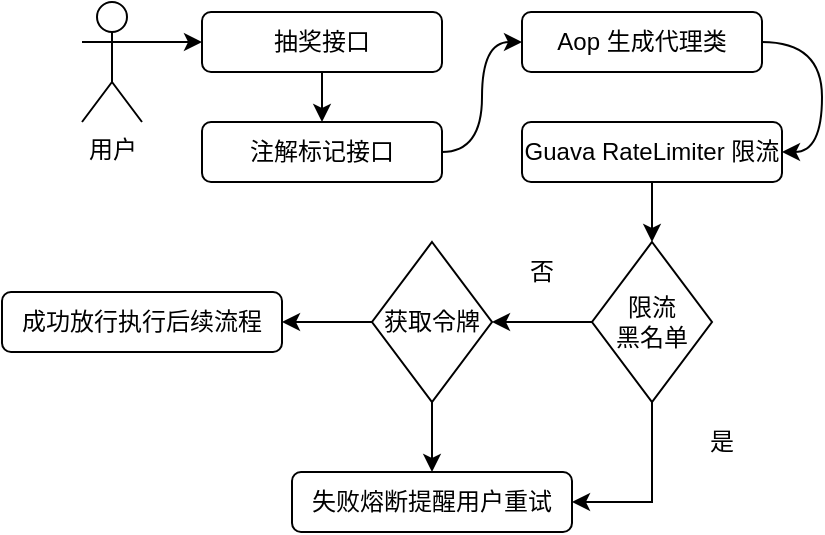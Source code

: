 <mxfile version="24.7.5" pages="2">
  <diagram name="原理" id="3HUcaHWkWq-bFsYtBxbJ">
    <mxGraphModel dx="1608" dy="544" grid="1" gridSize="10" guides="1" tooltips="1" connect="1" arrows="1" fold="1" page="1" pageScale="1" pageWidth="827" pageHeight="1169" math="0" shadow="0">
      <root>
        <mxCell id="0" />
        <mxCell id="1" parent="0" />
        <mxCell id="t8UCtQE4L3LUWUmZH09j-3" style="edgeStyle=orthogonalEdgeStyle;rounded=0;orthogonalLoop=1;jettySize=auto;html=1;exitX=1;exitY=0.333;exitDx=0;exitDy=0;exitPerimeter=0;entryX=0;entryY=0.5;entryDx=0;entryDy=0;" parent="1" source="t8UCtQE4L3LUWUmZH09j-1" target="t8UCtQE4L3LUWUmZH09j-2" edge="1">
          <mxGeometry relative="1" as="geometry">
            <mxPoint x="140" y="370" as="targetPoint" />
          </mxGeometry>
        </mxCell>
        <mxCell id="t8UCtQE4L3LUWUmZH09j-1" value="用户" style="shape=umlActor;verticalLabelPosition=bottom;verticalAlign=top;html=1;outlineConnect=0;" parent="1" vertex="1">
          <mxGeometry x="10" y="350" width="30" height="60" as="geometry" />
        </mxCell>
        <mxCell id="t8UCtQE4L3LUWUmZH09j-5" style="edgeStyle=orthogonalEdgeStyle;rounded=0;orthogonalLoop=1;jettySize=auto;html=1;exitX=1;exitY=0.5;exitDx=0;exitDy=0;entryX=0;entryY=0.5;entryDx=0;entryDy=0;curved=1;" parent="1" source="t8UCtQE4L3LUWUmZH09j-19" target="t8UCtQE4L3LUWUmZH09j-4" edge="1">
          <mxGeometry relative="1" as="geometry" />
        </mxCell>
        <mxCell id="t8UCtQE4L3LUWUmZH09j-20" style="edgeStyle=orthogonalEdgeStyle;rounded=0;orthogonalLoop=1;jettySize=auto;html=1;exitX=0.5;exitY=1;exitDx=0;exitDy=0;entryX=0.5;entryY=0;entryDx=0;entryDy=0;" parent="1" source="t8UCtQE4L3LUWUmZH09j-2" target="t8UCtQE4L3LUWUmZH09j-19" edge="1">
          <mxGeometry relative="1" as="geometry" />
        </mxCell>
        <mxCell id="t8UCtQE4L3LUWUmZH09j-2" value="抽奖接口" style="rounded=1;whiteSpace=wrap;html=1;" parent="1" vertex="1">
          <mxGeometry x="70" y="355" width="120" height="30" as="geometry" />
        </mxCell>
        <mxCell id="t8UCtQE4L3LUWUmZH09j-13" style="edgeStyle=orthogonalEdgeStyle;rounded=0;orthogonalLoop=1;jettySize=auto;html=1;exitX=1;exitY=0.5;exitDx=0;exitDy=0;entryX=1;entryY=0.5;entryDx=0;entryDy=0;curved=1;" parent="1" source="t8UCtQE4L3LUWUmZH09j-4" target="t8UCtQE4L3LUWUmZH09j-8" edge="1">
          <mxGeometry relative="1" as="geometry" />
        </mxCell>
        <mxCell id="t8UCtQE4L3LUWUmZH09j-4" value="Aop 生成代理类" style="rounded=1;whiteSpace=wrap;html=1;" parent="1" vertex="1">
          <mxGeometry x="230" y="355" width="120" height="30" as="geometry" />
        </mxCell>
        <mxCell id="t8UCtQE4L3LUWUmZH09j-12" style="edgeStyle=orthogonalEdgeStyle;rounded=0;orthogonalLoop=1;jettySize=auto;html=1;exitX=0.5;exitY=1;exitDx=0;exitDy=0;" parent="1" source="t8UCtQE4L3LUWUmZH09j-8" target="t8UCtQE4L3LUWUmZH09j-24" edge="1">
          <mxGeometry relative="1" as="geometry">
            <mxPoint x="270" y="460" as="targetPoint" />
          </mxGeometry>
        </mxCell>
        <mxCell id="t8UCtQE4L3LUWUmZH09j-8" value="Guava RateLimiter 限流" style="rounded=1;whiteSpace=wrap;html=1;" parent="1" vertex="1">
          <mxGeometry x="230" y="410" width="130" height="30" as="geometry" />
        </mxCell>
        <mxCell id="t8UCtQE4L3LUWUmZH09j-16" value="......" style="text;html=1;align=center;verticalAlign=middle;resizable=0;points=[];autosize=1;strokeColor=none;fillColor=none;" parent="1" vertex="1">
          <mxGeometry x="30" y="495" width="40" height="30" as="geometry" />
        </mxCell>
        <mxCell id="t8UCtQE4L3LUWUmZH09j-19" value="注解标记接口" style="rounded=1;whiteSpace=wrap;html=1;" parent="1" vertex="1">
          <mxGeometry x="70" y="410" width="120" height="30" as="geometry" />
        </mxCell>
        <mxCell id="t8UCtQE4L3LUWUmZH09j-22" value="" style="group" parent="1" vertex="1" connectable="0">
          <mxGeometry x="-30" y="470" width="300" height="145" as="geometry" />
        </mxCell>
        <mxCell id="t8UCtQE4L3LUWUmZH09j-15" style="edgeStyle=orthogonalEdgeStyle;rounded=0;orthogonalLoop=1;jettySize=auto;html=1;entryX=1;entryY=0.5;entryDx=0;entryDy=0;" parent="t8UCtQE4L3LUWUmZH09j-22" source="t8UCtQE4L3LUWUmZH09j-10" target="t8UCtQE4L3LUWUmZH09j-14" edge="1">
          <mxGeometry relative="1" as="geometry" />
        </mxCell>
        <mxCell id="t8UCtQE4L3LUWUmZH09j-18" style="edgeStyle=orthogonalEdgeStyle;rounded=0;orthogonalLoop=1;jettySize=auto;html=1;exitX=0.5;exitY=1;exitDx=0;exitDy=0;entryX=0.5;entryY=0;entryDx=0;entryDy=0;" parent="t8UCtQE4L3LUWUmZH09j-22" source="t8UCtQE4L3LUWUmZH09j-10" target="t8UCtQE4L3LUWUmZH09j-17" edge="1">
          <mxGeometry relative="1" as="geometry" />
        </mxCell>
        <mxCell id="t8UCtQE4L3LUWUmZH09j-10" value="获取令牌" style="rhombus;whiteSpace=wrap;html=1;" parent="t8UCtQE4L3LUWUmZH09j-22" vertex="1">
          <mxGeometry x="185" width="60" height="80" as="geometry" />
        </mxCell>
        <mxCell id="t8UCtQE4L3LUWUmZH09j-14" value="成功放行执行后续流程" style="rounded=1;whiteSpace=wrap;html=1;" parent="t8UCtQE4L3LUWUmZH09j-22" vertex="1">
          <mxGeometry y="25" width="140" height="30" as="geometry" />
        </mxCell>
        <mxCell id="t8UCtQE4L3LUWUmZH09j-17" value="失败熔断提醒用户重试" style="rounded=1;whiteSpace=wrap;html=1;" parent="t8UCtQE4L3LUWUmZH09j-22" vertex="1">
          <mxGeometry x="145" y="115" width="140" height="30" as="geometry" />
        </mxCell>
        <mxCell id="t8UCtQE4L3LUWUmZH09j-28" value="否" style="text;html=1;align=center;verticalAlign=middle;whiteSpace=wrap;rounded=0;" parent="t8UCtQE4L3LUWUmZH09j-22" vertex="1">
          <mxGeometry x="240" width="60" height="30" as="geometry" />
        </mxCell>
        <mxCell id="t8UCtQE4L3LUWUmZH09j-25" style="edgeStyle=orthogonalEdgeStyle;rounded=0;orthogonalLoop=1;jettySize=auto;html=1;exitX=0;exitY=0.5;exitDx=0;exitDy=0;entryX=1;entryY=0.5;entryDx=0;entryDy=0;" parent="1" source="t8UCtQE4L3LUWUmZH09j-24" target="t8UCtQE4L3LUWUmZH09j-10" edge="1">
          <mxGeometry relative="1" as="geometry" />
        </mxCell>
        <mxCell id="t8UCtQE4L3LUWUmZH09j-26" style="edgeStyle=orthogonalEdgeStyle;rounded=0;orthogonalLoop=1;jettySize=auto;html=1;exitX=0.5;exitY=1;exitDx=0;exitDy=0;entryX=1;entryY=0.5;entryDx=0;entryDy=0;" parent="1" source="t8UCtQE4L3LUWUmZH09j-24" target="t8UCtQE4L3LUWUmZH09j-17" edge="1">
          <mxGeometry relative="1" as="geometry" />
        </mxCell>
        <mxCell id="t8UCtQE4L3LUWUmZH09j-24" value="限流&lt;div&gt;黑名单&lt;/div&gt;" style="rhombus;whiteSpace=wrap;html=1;" parent="1" vertex="1">
          <mxGeometry x="265" y="470" width="60" height="80" as="geometry" />
        </mxCell>
        <mxCell id="t8UCtQE4L3LUWUmZH09j-27" value="是" style="text;html=1;align=center;verticalAlign=middle;whiteSpace=wrap;rounded=0;" parent="1" vertex="1">
          <mxGeometry x="300" y="555" width="60" height="30" as="geometry" />
        </mxCell>
      </root>
    </mxGraphModel>
  </diagram>
  <diagram id="lqzzIIzSALkNOU6tvbN3" name="实践">
    <mxGraphModel dx="1304" dy="760" grid="1" gridSize="10" guides="1" tooltips="1" connect="1" arrows="1" fold="1" page="1" pageScale="1" pageWidth="827" pageHeight="1169" math="0" shadow="0">
      <root>
        <mxCell id="0" />
        <mxCell id="1" parent="0" />
        <mxCell id="mWJmLu4KBbsI8RA3MoeE-3" style="edgeStyle=orthogonalEdgeStyle;rounded=0;orthogonalLoop=1;jettySize=auto;html=1;exitX=0.5;exitY=0.5;exitDx=0;exitDy=0;exitPerimeter=0;entryX=0;entryY=0.5;entryDx=0;entryDy=0;" edge="1" parent="1" source="mWJmLu4KBbsI8RA3MoeE-1" target="mWJmLu4KBbsI8RA3MoeE-2">
          <mxGeometry relative="1" as="geometry" />
        </mxCell>
        <mxCell id="mWJmLu4KBbsI8RA3MoeE-1" value="Actor" style="shape=umlActor;verticalLabelPosition=bottom;verticalAlign=top;html=1;outlineConnect=0;" vertex="1" parent="1">
          <mxGeometry x="50" y="200" width="30" height="60" as="geometry" />
        </mxCell>
        <mxCell id="mWJmLu4KBbsI8RA3MoeE-5" style="edgeStyle=orthogonalEdgeStyle;rounded=0;orthogonalLoop=1;jettySize=auto;html=1;exitX=1;exitY=0.5;exitDx=0;exitDy=0;entryX=0;entryY=0.5;entryDx=0;entryDy=0;" edge="1" parent="1" source="mWJmLu4KBbsI8RA3MoeE-2" target="mWJmLu4KBbsI8RA3MoeE-4">
          <mxGeometry relative="1" as="geometry" />
        </mxCell>
        <mxCell id="mWJmLu4KBbsI8RA3MoeE-2" value="活动抽奖" style="rounded=1;whiteSpace=wrap;html=1;" vertex="1" parent="1">
          <mxGeometry x="160" y="210" width="140" height="40" as="geometry" />
        </mxCell>
        <mxCell id="mWJmLu4KBbsI8RA3MoeE-15" style="edgeStyle=orthogonalEdgeStyle;rounded=0;orthogonalLoop=1;jettySize=auto;html=1;" edge="1" parent="1" source="mWJmLu4KBbsI8RA3MoeE-4" target="mWJmLu4KBbsI8RA3MoeE-6">
          <mxGeometry relative="1" as="geometry" />
        </mxCell>
        <mxCell id="mWJmLu4KBbsI8RA3MoeE-4" value="注解标记 aop 代理" style="rounded=1;whiteSpace=wrap;html=1;" vertex="1" parent="1">
          <mxGeometry x="340" y="210" width="140" height="40" as="geometry" />
        </mxCell>
        <mxCell id="mWJmLu4KBbsI8RA3MoeE-6" value="获取注解配置信息" style="rounded=1;whiteSpace=wrap;html=1;" vertex="1" parent="1">
          <mxGeometry x="340" y="280" width="140" height="40" as="geometry" />
        </mxCell>
        <mxCell id="mWJmLu4KBbsI8RA3MoeE-19" style="edgeStyle=orthogonalEdgeStyle;rounded=0;orthogonalLoop=1;jettySize=auto;html=1;exitX=0.5;exitY=1;exitDx=0;exitDy=0;entryX=0.5;entryY=0;entryDx=0;entryDy=0;" edge="1" parent="1" source="mWJmLu4KBbsI8RA3MoeE-7" target="mWJmLu4KBbsI8RA3MoeE-9">
          <mxGeometry relative="1" as="geometry" />
        </mxCell>
        <mxCell id="mWJmLu4KBbsI8RA3MoeE-31" style="edgeStyle=orthogonalEdgeStyle;rounded=0;orthogonalLoop=1;jettySize=auto;html=1;exitX=1;exitY=0.5;exitDx=0;exitDy=0;entryX=0;entryY=0.5;entryDx=0;entryDy=0;" edge="1" parent="1" source="mWJmLu4KBbsI8RA3MoeE-7" target="mWJmLu4KBbsI8RA3MoeE-24">
          <mxGeometry relative="1" as="geometry" />
        </mxCell>
        <mxCell id="mWJmLu4KBbsI8RA3MoeE-7" value="DCC 限流开关" style="rounded=1;whiteSpace=wrap;html=1;" vertex="1" parent="1">
          <mxGeometry x="343" y="350" width="140" height="40" as="geometry" />
        </mxCell>
        <mxCell id="mWJmLu4KBbsI8RA3MoeE-20" style="edgeStyle=orthogonalEdgeStyle;rounded=0;orthogonalLoop=1;jettySize=auto;html=1;exitX=0.5;exitY=1;exitDx=0;exitDy=0;entryX=0.5;entryY=0;entryDx=0;entryDy=0;" edge="1" parent="1" source="mWJmLu4KBbsI8RA3MoeE-9" target="mWJmLu4KBbsI8RA3MoeE-13">
          <mxGeometry relative="1" as="geometry" />
        </mxCell>
        <mxCell id="mWJmLu4KBbsI8RA3MoeE-9" value="反射获取 用户 id" style="rounded=1;whiteSpace=wrap;html=1;" vertex="1" parent="1">
          <mxGeometry x="343" y="420" width="140" height="40" as="geometry" />
        </mxCell>
        <mxCell id="mWJmLu4KBbsI8RA3MoeE-14" style="edgeStyle=orthogonalEdgeStyle;rounded=0;orthogonalLoop=1;jettySize=auto;html=1;exitX=1;exitY=0.5;exitDx=0;exitDy=0;exitPerimeter=0;entryX=0;entryY=0.5;entryDx=0;entryDy=0;" edge="1" parent="1" source="mWJmLu4KBbsI8RA3MoeE-10" target="mWJmLu4KBbsI8RA3MoeE-13">
          <mxGeometry relative="1" as="geometry" />
        </mxCell>
        <mxCell id="mWJmLu4KBbsI8RA3MoeE-10" value="Redis/Guava" style="shape=cylinder3;whiteSpace=wrap;html=1;boundedLbl=1;backgroundOutline=1;size=15;fillColor=#f8cecc;strokeColor=#b85450;" vertex="1" parent="1">
          <mxGeometry x="150" y="320" width="80" height="80" as="geometry" />
        </mxCell>
        <mxCell id="mWJmLu4KBbsI8RA3MoeE-22" style="edgeStyle=orthogonalEdgeStyle;rounded=0;orthogonalLoop=1;jettySize=auto;html=1;exitX=0.5;exitY=1;exitDx=0;exitDy=0;" edge="1" parent="1" source="mWJmLu4KBbsI8RA3MoeE-13" target="mWJmLu4KBbsI8RA3MoeE-25">
          <mxGeometry relative="1" as="geometry">
            <mxPoint x="411.5" y="565" as="targetPoint" />
          </mxGeometry>
        </mxCell>
        <mxCell id="mWJmLu4KBbsI8RA3MoeE-32" style="edgeStyle=orthogonalEdgeStyle;rounded=0;orthogonalLoop=1;jettySize=auto;html=1;exitX=1;exitY=0.5;exitDx=0;exitDy=0;entryX=0;entryY=0.5;entryDx=0;entryDy=0;" edge="1" parent="1" source="mWJmLu4KBbsI8RA3MoeE-13" target="mWJmLu4KBbsI8RA3MoeE-24">
          <mxGeometry relative="1" as="geometry" />
        </mxCell>
        <mxCell id="mWJmLu4KBbsI8RA3MoeE-13" value="&amp;nbsp;黑名单检查" style="rounded=1;whiteSpace=wrap;html=1;" vertex="1" parent="1">
          <mxGeometry x="343" y="490" width="140" height="40" as="geometry" />
        </mxCell>
        <mxCell id="mWJmLu4KBbsI8RA3MoeE-18" style="edgeStyle=orthogonalEdgeStyle;rounded=0;orthogonalLoop=1;jettySize=auto;html=1;exitX=0.5;exitY=1;exitDx=0;exitDy=0;entryX=0.463;entryY=0.023;entryDx=0;entryDy=0;entryPerimeter=0;" edge="1" parent="1" source="mWJmLu4KBbsI8RA3MoeE-6" target="mWJmLu4KBbsI8RA3MoeE-7">
          <mxGeometry relative="1" as="geometry" />
        </mxCell>
        <mxCell id="mWJmLu4KBbsI8RA3MoeE-23" style="edgeStyle=orthogonalEdgeStyle;rounded=0;orthogonalLoop=1;jettySize=auto;html=1;exitX=0;exitY=0.5;exitDx=0;exitDy=0;entryX=0.5;entryY=1;entryDx=0;entryDy=0;entryPerimeter=0;" edge="1" parent="1" source="mWJmLu4KBbsI8RA3MoeE-25" target="mWJmLu4KBbsI8RA3MoeE-10">
          <mxGeometry relative="1" as="geometry">
            <mxPoint x="340" y="585" as="sourcePoint" />
          </mxGeometry>
        </mxCell>
        <mxCell id="mWJmLu4KBbsI8RA3MoeE-24" value="放行执行后续流程" style="rounded=1;whiteSpace=wrap;html=1;" vertex="1" parent="1">
          <mxGeometry x="570" y="210" width="140" height="40" as="geometry" />
        </mxCell>
        <mxCell id="mWJmLu4KBbsI8RA3MoeE-25" value="令牌限流" style="rhombus;whiteSpace=wrap;html=1;" vertex="1" parent="1">
          <mxGeometry x="373" y="570" width="80" height="80" as="geometry" />
        </mxCell>
        <mxCell id="mWJmLu4KBbsI8RA3MoeE-26" style="edgeStyle=orthogonalEdgeStyle;rounded=0;orthogonalLoop=1;jettySize=auto;html=1;exitX=1;exitY=0.5;exitDx=0;exitDy=0;entryX=0.562;entryY=0.977;entryDx=0;entryDy=0;entryPerimeter=0;" edge="1" parent="1" source="mWJmLu4KBbsI8RA3MoeE-25" target="mWJmLu4KBbsI8RA3MoeE-24">
          <mxGeometry relative="1" as="geometry" />
        </mxCell>
        <mxCell id="mWJmLu4KBbsI8RA3MoeE-27" value="用户限流用户uId 存入缓存" style="text;html=1;align=center;verticalAlign=middle;whiteSpace=wrap;rounded=0;" vertex="1" parent="1">
          <mxGeometry x="220" y="570" width="90" height="30" as="geometry" />
        </mxCell>
        <mxCell id="mWJmLu4KBbsI8RA3MoeE-28" value="获得令牌" style="text;html=1;align=center;verticalAlign=middle;whiteSpace=wrap;rounded=0;" vertex="1" parent="1">
          <mxGeometry x="510" y="570" width="60" height="30" as="geometry" />
        </mxCell>
        <mxCell id="mWJmLu4KBbsI8RA3MoeE-30" value="拉取用户黑名单" style="text;html=1;align=center;verticalAlign=middle;whiteSpace=wrap;rounded=0;" vertex="1" parent="1">
          <mxGeometry x="230" y="410" width="60" height="30" as="geometry" />
        </mxCell>
      </root>
    </mxGraphModel>
  </diagram>
</mxfile>
